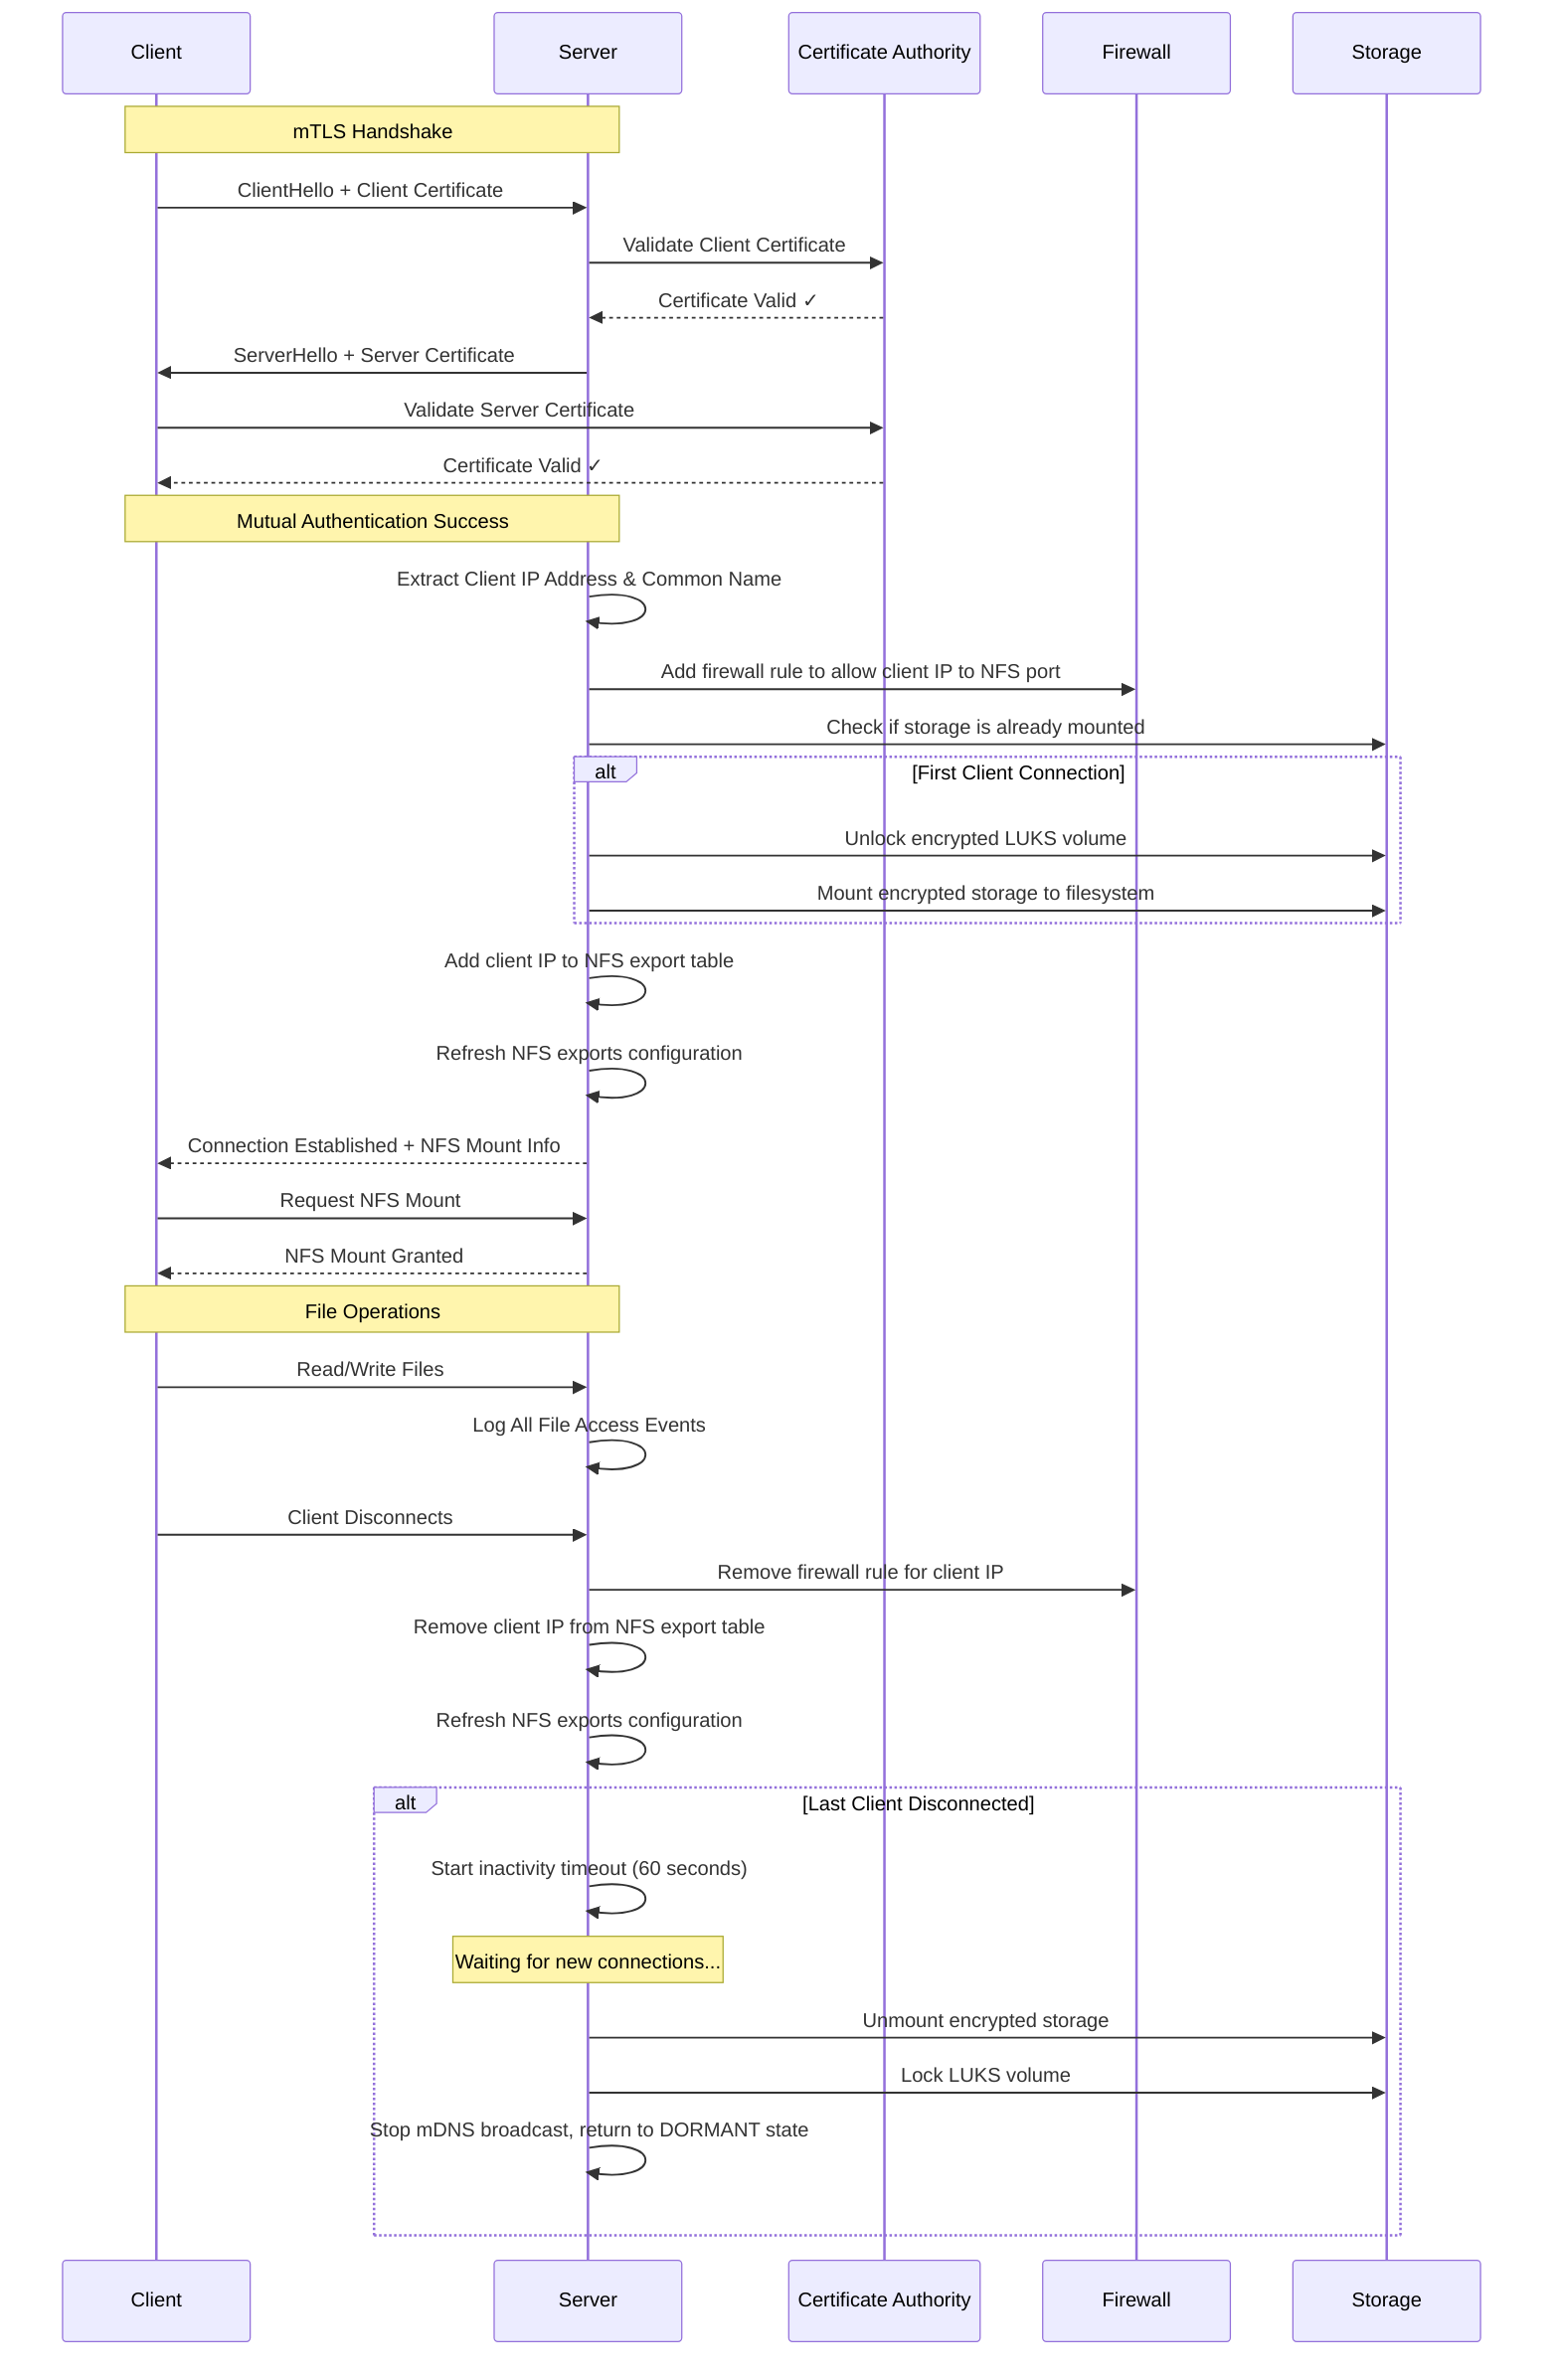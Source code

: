 sequenceDiagram
    participant C as Client
    participant S as Server
    participant CA as Certificate Authority
    participant FW as Firewall
    participant ST as Storage
    
    Note over C,S: mTLS Handshake
    C->>S: ClientHello + Client Certificate
    S->>CA: Validate Client Certificate
    CA-->>S: Certificate Valid ✓
    S->>C: ServerHello + Server Certificate
    C->>CA: Validate Server Certificate
    CA-->>C: Certificate Valid ✓
    
    Note over C,S: Mutual Authentication Success
    
    S->>S: Extract Client IP Address & Common Name
    S->>FW: Add firewall rule to allow client IP to NFS port
    S->>ST: Check if storage is already mounted
    
    alt First Client Connection
        S->>ST: Unlock encrypted LUKS volume
        S->>ST: Mount encrypted storage to filesystem
    end
    
    S->>S: Add client IP to NFS export table
    S->>S: Refresh NFS exports configuration
    
    S-->>C: Connection Established + NFS Mount Info
    
    C->>S: Request NFS Mount
    S-->>C: NFS Mount Granted
    
    Note over C,S: File Operations
    C->>S: Read/Write Files
    S->>S: Log All File Access Events
    
    C->>S: Client Disconnects
    S->>FW: Remove firewall rule for client IP
    S->>S: Remove client IP from NFS export table
    S->>S: Refresh NFS exports configuration
    
    alt Last Client Disconnected
        S->>S: Start inactivity timeout (60 seconds)
        Note over S: Waiting for new connections...
        S->>ST: Unmount encrypted storage
        S->>ST: Lock LUKS volume
        S->>S: Stop mDNS broadcast, return to DORMANT state
    end